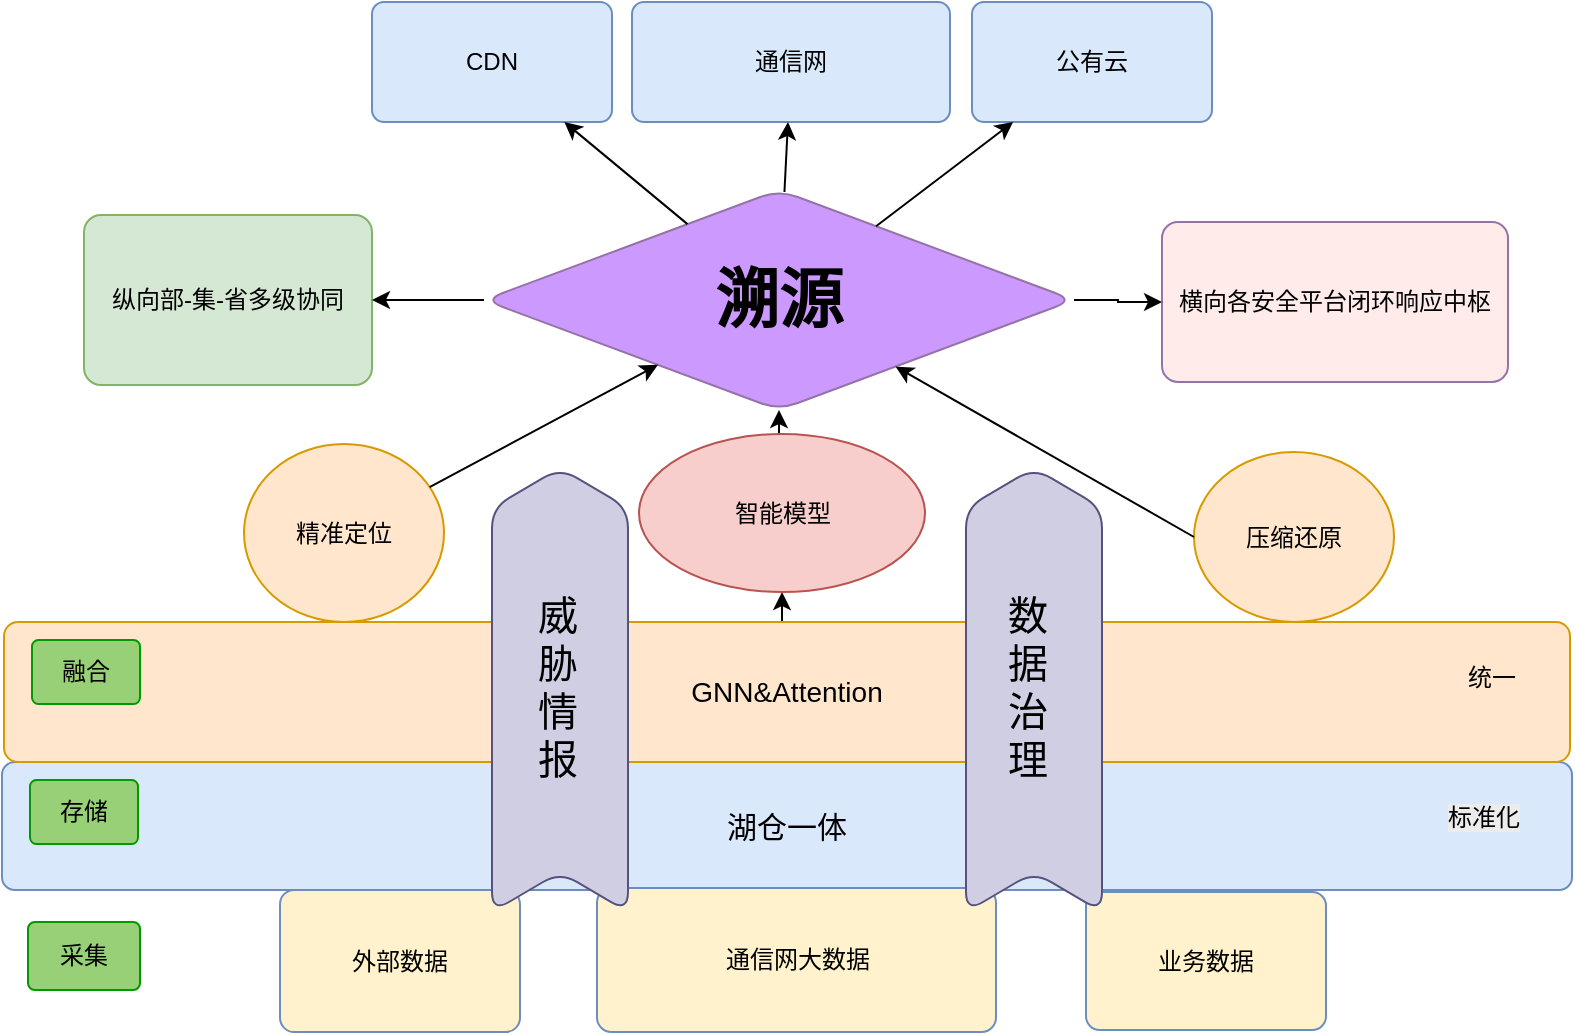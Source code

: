 <mxfile version="28.2.7">
  <diagram name="Page-1" id="I0mGAWBp0R64HSpcVHNl">
    <mxGraphModel dx="1678" dy="874" grid="0" gridSize="10" guides="1" tooltips="1" connect="1" arrows="1" fold="1" page="1" pageScale="1" pageWidth="827" pageHeight="1169" math="0" shadow="0">
      <root>
        <mxCell id="0" />
        <mxCell id="1" parent="0" />
        <mxCell id="cOrlRUEG79CqqQD8SRZJ-7" value="&lt;font style=&quot;font-size: 15px;&quot;&gt;湖仓一体&lt;/font&gt;" style="rounded=1;whiteSpace=wrap;html=1;arcSize=10;fillColor=#dae8fc;strokeColor=#6c8ebf;" parent="1" vertex="1">
          <mxGeometry x="25" y="623" width="785" height="64" as="geometry" />
        </mxCell>
        <mxCell id="cOrlRUEG79CqqQD8SRZJ-55" style="edgeStyle=orthogonalEdgeStyle;rounded=0;orthogonalLoop=1;jettySize=auto;html=1;exitX=0.5;exitY=0;exitDx=0;exitDy=0;entryX=0.5;entryY=1;entryDx=0;entryDy=0;" parent="1" source="cOrlRUEG79CqqQD8SRZJ-8" target="cOrlRUEG79CqqQD8SRZJ-43" edge="1">
          <mxGeometry relative="1" as="geometry" />
        </mxCell>
        <mxCell id="cOrlRUEG79CqqQD8SRZJ-8" value="&lt;font style=&quot;font-size: 14px;&quot;&gt;GNN&amp;amp;Attention&lt;/font&gt;" style="rounded=1;whiteSpace=wrap;html=1;arcSize=10;fillColor=#ffe6cc;strokeColor=#d79b00;" parent="1" vertex="1">
          <mxGeometry x="26" y="553" width="783" height="70" as="geometry" />
        </mxCell>
        <mxCell id="cOrlRUEG79CqqQD8SRZJ-1" value="外部数据" style="rounded=1;whiteSpace=wrap;html=1;arcSize=10;fillColor=#FFF2CC;strokeColor=#6c8ebf;" parent="1" vertex="1">
          <mxGeometry x="164" y="687" width="120" height="71" as="geometry" />
        </mxCell>
        <mxCell id="cOrlRUEG79CqqQD8SRZJ-2" value="通信网大数据" style="rounded=1;whiteSpace=wrap;html=1;arcSize=10;fillColor=#FFF2CC;strokeColor=#6c8ebf;" parent="1" vertex="1">
          <mxGeometry x="322.5" y="686" width="199.5" height="72" as="geometry" />
        </mxCell>
        <mxCell id="cOrlRUEG79CqqQD8SRZJ-3" value="业务数据" style="rounded=1;whiteSpace=wrap;html=1;arcSize=10;fillColor=#FFF2CC;strokeColor=#6c8ebf;" parent="1" vertex="1">
          <mxGeometry x="567" y="688" width="120" height="69" as="geometry" />
        </mxCell>
        <mxCell id="cOrlRUEG79CqqQD8SRZJ-4" value="采集" style="rounded=1;whiteSpace=wrap;html=1;arcSize=10;fillColor=#97D077;strokeColor=#009900;" parent="1" vertex="1">
          <mxGeometry x="38" y="703" width="56" height="34" as="geometry" />
        </mxCell>
        <mxCell id="cOrlRUEG79CqqQD8SRZJ-5" value="存储" style="rounded=1;whiteSpace=wrap;html=1;arcSize=10;fillColor=#97D077;strokeColor=#009900;" parent="1" vertex="1">
          <mxGeometry x="39" y="632" width="54" height="32" as="geometry" />
        </mxCell>
        <mxCell id="cOrlRUEG79CqqQD8SRZJ-6" value="融合" style="rounded=1;whiteSpace=wrap;html=1;arcSize=10;fillColor=#97D077;strokeColor=#009900;" parent="1" vertex="1">
          <mxGeometry x="40" y="562" width="54" height="32" as="geometry" />
        </mxCell>
        <mxCell id="cOrlRUEG79CqqQD8SRZJ-10" value="纵向部-集-省多级协同" style="rounded=1;whiteSpace=wrap;html=1;arcSize=10;fillColor=#d5e8d4;strokeColor=#82b366;" parent="1" vertex="1">
          <mxGeometry x="66" y="349.5" width="144" height="85" as="geometry" />
        </mxCell>
        <mxCell id="cOrlRUEG79CqqQD8SRZJ-11" value="横向各安全平台闭环响应中枢" style="rounded=1;whiteSpace=wrap;html=1;arcSize=10;fillColor=#FEEBEA;strokeColor=#9673a6;" parent="1" vertex="1">
          <mxGeometry x="605" y="353" width="173" height="80" as="geometry" />
        </mxCell>
        <mxCell id="cOrlRUEG79CqqQD8SRZJ-47" value="" style="edgeStyle=orthogonalEdgeStyle;rounded=0;orthogonalLoop=1;jettySize=auto;html=1;" parent="1" source="cOrlRUEG79CqqQD8SRZJ-12" target="cOrlRUEG79CqqQD8SRZJ-10" edge="1">
          <mxGeometry relative="1" as="geometry" />
        </mxCell>
        <mxCell id="cOrlRUEG79CqqQD8SRZJ-57" value="" style="edgeStyle=orthogonalEdgeStyle;rounded=0;orthogonalLoop=1;jettySize=auto;html=1;" parent="1" source="cOrlRUEG79CqqQD8SRZJ-12" target="cOrlRUEG79CqqQD8SRZJ-11" edge="1">
          <mxGeometry relative="1" as="geometry" />
        </mxCell>
        <mxCell id="cOrlRUEG79CqqQD8SRZJ-12" value="&lt;font style=&quot;font-size: 32px;&quot;&gt;&lt;b style=&quot;&quot;&gt;溯源&lt;/b&gt;&lt;/font&gt;" style="rhombus;whiteSpace=wrap;html=1;fillColor=#CC99FF;strokeColor=#9673a6;rounded=1;" parent="1" vertex="1">
          <mxGeometry x="266" y="337" width="295" height="110" as="geometry" />
        </mxCell>
        <mxCell id="cOrlRUEG79CqqQD8SRZJ-13" value="精准定位" style="ellipse;whiteSpace=wrap;html=1;fillColor=#ffe6cc;strokeColor=#d79b00;" parent="1" vertex="1">
          <mxGeometry x="146" y="464" width="100" height="89" as="geometry" />
        </mxCell>
        <mxCell id="cOrlRUEG79CqqQD8SRZJ-14" value="压缩还原" style="ellipse;whiteSpace=wrap;html=1;fillColor=#ffe6cc;strokeColor=#d79b00;" parent="1" vertex="1">
          <mxGeometry x="621" y="468" width="100" height="85" as="geometry" />
        </mxCell>
        <mxCell id="cOrlRUEG79CqqQD8SRZJ-18" value="CDN" style="rounded=1;whiteSpace=wrap;html=1;arcSize=10;fillColor=#dae8fc;strokeColor=#6c8ebf;" parent="1" vertex="1">
          <mxGeometry x="210" y="243" width="120" height="60" as="geometry" />
        </mxCell>
        <mxCell id="cOrlRUEG79CqqQD8SRZJ-19" value="通信网" style="rounded=1;whiteSpace=wrap;html=1;arcSize=10;fillColor=#dae8fc;strokeColor=#6c8ebf;" parent="1" vertex="1">
          <mxGeometry x="340" y="243" width="159" height="60" as="geometry" />
        </mxCell>
        <mxCell id="cOrlRUEG79CqqQD8SRZJ-20" value="公有云" style="rounded=1;whiteSpace=wrap;html=1;arcSize=10;fillColor=#dae8fc;strokeColor=#6c8ebf;" parent="1" vertex="1">
          <mxGeometry x="510" y="243" width="120" height="60" as="geometry" />
        </mxCell>
        <mxCell id="cOrlRUEG79CqqQD8SRZJ-31" value="" style="endArrow=classic;html=1;rounded=0;" parent="1" source="cOrlRUEG79CqqQD8SRZJ-13" target="cOrlRUEG79CqqQD8SRZJ-12" edge="1">
          <mxGeometry width="50" height="50" relative="1" as="geometry">
            <mxPoint x="310" y="392" as="sourcePoint" />
            <mxPoint x="350" y="392" as="targetPoint" />
          </mxGeometry>
        </mxCell>
        <mxCell id="cOrlRUEG79CqqQD8SRZJ-33" value="" style="endArrow=classic;html=1;rounded=0;" parent="1" source="cOrlRUEG79CqqQD8SRZJ-12" target="cOrlRUEG79CqqQD8SRZJ-19" edge="1">
          <mxGeometry width="50" height="50" relative="1" as="geometry">
            <mxPoint x="415" y="327" as="sourcePoint" />
            <mxPoint x="415" y="267" as="targetPoint" />
          </mxGeometry>
        </mxCell>
        <mxCell id="cOrlRUEG79CqqQD8SRZJ-34" value="" style="endArrow=classic;html=1;rounded=0;" parent="1" source="cOrlRUEG79CqqQD8SRZJ-12" target="cOrlRUEG79CqqQD8SRZJ-18" edge="1">
          <mxGeometry width="50" height="50" relative="1" as="geometry">
            <mxPoint x="405" y="327" as="sourcePoint" />
            <mxPoint x="265" y="267" as="targetPoint" />
          </mxGeometry>
        </mxCell>
        <mxCell id="cOrlRUEG79CqqQD8SRZJ-35" value="" style="endArrow=classic;html=1;rounded=0;" parent="1" source="cOrlRUEG79CqqQD8SRZJ-12" target="cOrlRUEG79CqqQD8SRZJ-20" edge="1">
          <mxGeometry width="50" height="50" relative="1" as="geometry">
            <mxPoint x="425" y="327" as="sourcePoint" />
            <mxPoint x="565" y="267" as="targetPoint" />
          </mxGeometry>
        </mxCell>
        <mxCell id="cOrlRUEG79CqqQD8SRZJ-56" style="edgeStyle=orthogonalEdgeStyle;rounded=0;orthogonalLoop=1;jettySize=auto;html=1;exitX=0.5;exitY=0;exitDx=0;exitDy=0;entryX=0.5;entryY=1;entryDx=0;entryDy=0;" parent="1" source="cOrlRUEG79CqqQD8SRZJ-43" target="cOrlRUEG79CqqQD8SRZJ-12" edge="1">
          <mxGeometry relative="1" as="geometry" />
        </mxCell>
        <mxCell id="cOrlRUEG79CqqQD8SRZJ-43" value="智能模型" style="ellipse;whiteSpace=wrap;html=1;fillColor=#f8cecc;strokeColor=#b85450;" parent="1" vertex="1">
          <mxGeometry x="343.5" y="459" width="143" height="79" as="geometry" />
        </mxCell>
        <mxCell id="cOrlRUEG79CqqQD8SRZJ-44" value="&lt;span style=&quot;color: rgb(0, 0, 0); font-family: Helvetica; font-size: 12px; font-style: normal; font-variant-ligatures: normal; font-variant-caps: normal; font-weight: 400; letter-spacing: normal; orphans: 2; text-align: center; text-indent: 0px; text-transform: none; widows: 2; word-spacing: 0px; -webkit-text-stroke-width: 0px; white-space: normal; background-color: rgb(236, 236, 236); text-decoration-thickness: initial; text-decoration-style: initial; text-decoration-color: initial; display: inline !important; float: none;&quot;&gt;标准化&lt;/span&gt;" style="text;whiteSpace=wrap;html=1;" parent="1" vertex="1">
          <mxGeometry x="745.998" y="637.002" width="64" height="36" as="geometry" />
        </mxCell>
        <mxCell id="cOrlRUEG79CqqQD8SRZJ-45" value="&lt;span style=&quot;color: rgb(0, 0, 0); font-family: Helvetica; font-size: 12px; font-style: normal; font-variant-ligatures: normal; font-variant-caps: normal; font-weight: 400; letter-spacing: normal; orphans: 2; text-align: center; text-indent: 0px; text-transform: none; widows: 2; word-spacing: 0px; -webkit-text-stroke-width: 0px; white-space: normal; text-decoration-thickness: initial; text-decoration-style: initial; text-decoration-color: initial; float: none; display: inline !important;&quot;&gt;统一&lt;/span&gt;" style="text;whiteSpace=wrap;html=1;" parent="1" vertex="1">
          <mxGeometry x="755.996" y="566.997" width="52" height="36" as="geometry" />
        </mxCell>
        <mxCell id="cOrlRUEG79CqqQD8SRZJ-52" value="" style="shape=step;perimeter=stepPerimeter;whiteSpace=wrap;html=1;fixedSize=1;direction=north;rounded=1;fillColor=#d0cee2;strokeColor=#56517e;" parent="1" vertex="1">
          <mxGeometry x="270" y="476" width="68" height="222" as="geometry" />
        </mxCell>
        <mxCell id="cOrlRUEG79CqqQD8SRZJ-46" value="" style="endArrow=classic;html=1;rounded=0;exitX=0;exitY=0.5;exitDx=0;exitDy=0;" parent="1" source="cOrlRUEG79CqqQD8SRZJ-14" target="cOrlRUEG79CqqQD8SRZJ-12" edge="1">
          <mxGeometry width="50" height="50" relative="1" as="geometry">
            <mxPoint x="629" y="484" as="sourcePoint" />
            <mxPoint x="741" y="442" as="targetPoint" />
          </mxGeometry>
        </mxCell>
        <mxCell id="cOrlRUEG79CqqQD8SRZJ-53" value="" style="shape=step;perimeter=stepPerimeter;whiteSpace=wrap;html=1;fixedSize=1;direction=north;rounded=1;fillColor=#d0cee2;strokeColor=#56517e;" parent="1" vertex="1">
          <mxGeometry x="507" y="476" width="68" height="222" as="geometry" />
        </mxCell>
        <mxCell id="cOrlRUEG79CqqQD8SRZJ-54" value="&lt;span style=&quot;color: rgb(0, 0, 0); font-family: Helvetica; font-style: normal; font-variant-ligatures: normal; font-variant-caps: normal; font-weight: 400; letter-spacing: normal; orphans: 2; text-align: center; text-indent: 0px; text-transform: none; widows: 2; word-spacing: 0px; -webkit-text-stroke-width: 0px; white-space: normal; text-decoration-thickness: initial; text-decoration-style: initial; text-decoration-color: initial; float: none; background-color: light-dark(rgb(208, 206, 226), rgb(237, 237, 237)); display: inline !important;&quot;&gt;威胁情报&lt;/span&gt;" style="text;whiteSpace=wrap;html=1;fontSize=20;fillColor=#d0cee2;strokeColor=none;" parent="1" vertex="1">
          <mxGeometry x="291" y="531.18" width="20.88" height="132.82" as="geometry" />
        </mxCell>
        <mxCell id="cOrlRUEG79CqqQD8SRZJ-59" value="&lt;span style=&quot;color: rgb(0, 0, 0); font-family: Helvetica; font-size: 20px; font-style: normal; font-variant-ligatures: normal; font-variant-caps: normal; font-weight: 400; letter-spacing: normal; orphans: 2; text-align: center; text-indent: 0px; text-transform: none; widows: 2; word-spacing: 0px; -webkit-text-stroke-width: 0px; white-space: normal; text-decoration-thickness: initial; text-decoration-style: initial; text-decoration-color: initial; float: none; display: inline !important;&quot;&gt;数据治理&lt;/span&gt;" style="text;whiteSpace=wrap;html=1;" parent="1" vertex="1">
          <mxGeometry x="526" y="531.18" width="26.12" height="120" as="geometry" />
        </mxCell>
      </root>
    </mxGraphModel>
  </diagram>
</mxfile>
